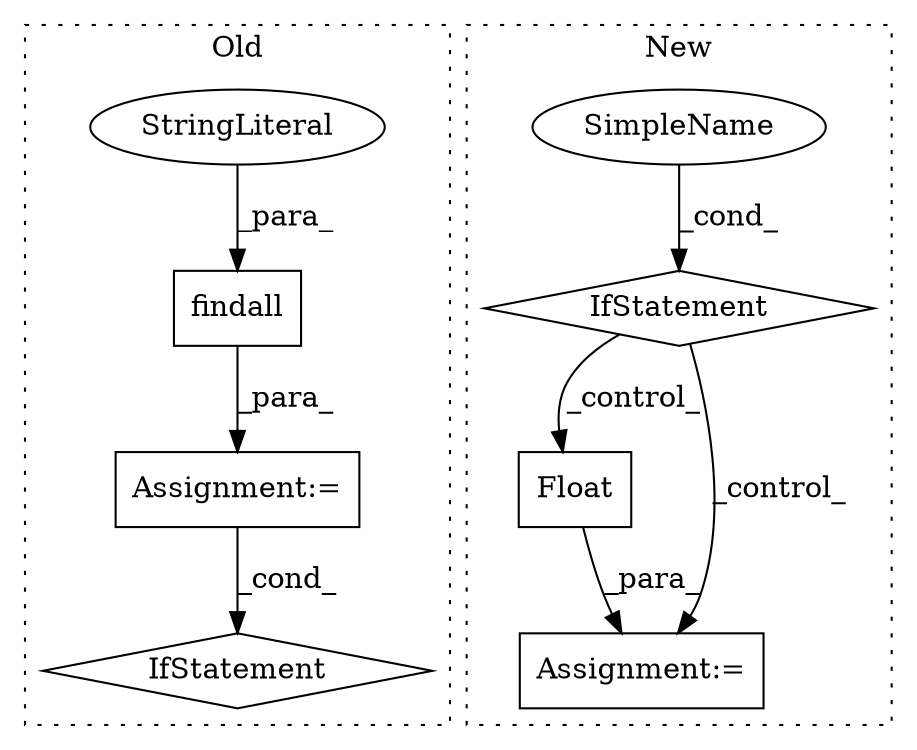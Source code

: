 digraph G {
subgraph cluster0 {
1 [label="findall" a="32" s="5410,5636" l="8,1" shape="box"];
3 [label="StringLiteral" a="45" s="5418" l="190" shape="ellipse"];
4 [label="Assignment:=" a="7" s="5406" l="1" shape="box"];
8 [label="IfStatement" a="25" s="5847,6005" l="4,2" shape="diamond"];
label = "Old";
style="dotted";
}
subgraph cluster1 {
2 [label="Float" a="32" s="5996,6024" l="6,1" shape="box"];
5 [label="IfStatement" a="25" s="5924,5976" l="4,2" shape="diamond"];
6 [label="SimpleName" a="42" s="" l="" shape="ellipse"];
7 [label="Assignment:=" a="7" s="5994" l="1" shape="box"];
label = "New";
style="dotted";
}
1 -> 4 [label="_para_"];
2 -> 7 [label="_para_"];
3 -> 1 [label="_para_"];
4 -> 8 [label="_cond_"];
5 -> 7 [label="_control_"];
5 -> 2 [label="_control_"];
6 -> 5 [label="_cond_"];
}